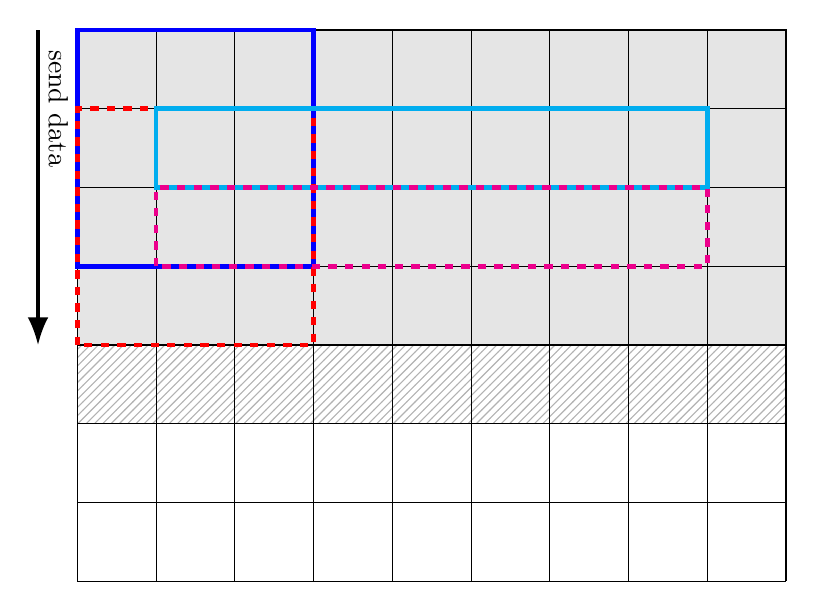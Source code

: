 % \tikzsetnextfilename{system-overview}
\begin{tikzpicture}[
    rounded corners=0mm,
    triangle/.style = {fill=blue!20, regular polygon, regular polygon sides=3 },
    node rotated/.style = {rotate=180},
    border rotated/.style = {shape border rotate=180}
]
    %coordinates
    \coordinate (orig)      at (0,0);

    \begin{pgfonlayer}{main}
        
        % Braces
        % \draw [line width=0.5mm,decorate,decoration={brace,amplitude=10pt},xshift=-4pt,yshift=0pt] (9.5,5) -- (9.5,0) node [black,midway,xshift=0.5cm,anchor=west] {Window length};
        % \draw [line width=0.5mm,decorate,decoration={brace,amplitude=10pt},xshift=-0pt,yshift=0pt] (8,-0.5) -- (0,-0.5) node [black,midway,yshift=-0.5cm,anchor=north] {Image width};
        
        % Center pixel
        % \draw[black,line width=0.5mm] (2,2) rectangle (3,3);
        
        % Window sizes
        \draw[blue,line width=0.6mm] (0,4) rectangle (3,7);
        \draw[red,line width=0.6mm,dashed] (0,3) rectangle (3,6);
        % \draw[black,line width=0.6mm,dotted] (0,2) rectangle (3,5);
        % resulting lines
        \draw[cyan,line width=0.6mm] (1,5) rectangle (8,6);
        \draw[magenta,line width=0.6mm,dashed] (1,4) rectangle (8,5);
        % \draw[black,line width=0.3mm,dotted] (1,3) rectangle (5,4);

        % Arrows
        % \path[draw,-{Latex[length=2.5mm]}] (0,7.5) -- (4,7.5) 
        %     node[near start, above] () {iterate} ;
        \path[draw,-{Latex[length=3.5mm]},line width=0.4mm] (-0.5,7) -- (-0.5,3) 
            node[near start, above,rotate=270] () {send data} ;

        % Axis
        % \foreach \x in {0,1,2,3,4}
        %     \node[anchor=north] at ($(-0.5,5)-(0,\x)$)  {$\x$};

    \end{pgfonlayer}

    % Foreground
    \begin{pgfonlayer}{foreground}
        
    \end{pgfonlayer} 

    % Background
    \begin{pgfonlayer}{background}
        % Init pixels
        \draw[fill=gray!20] (0,3) rectangle (9,7);
        % Iter pixels
        \draw[pattern=north east lines, pattern color=gray!60] (0,2) rectangle (9,3);
        % Grid
        \draw[step=1cm,black,thin] (0,0) grid (9,7);
    \end{pgfonlayer} 

\end{tikzpicture}
